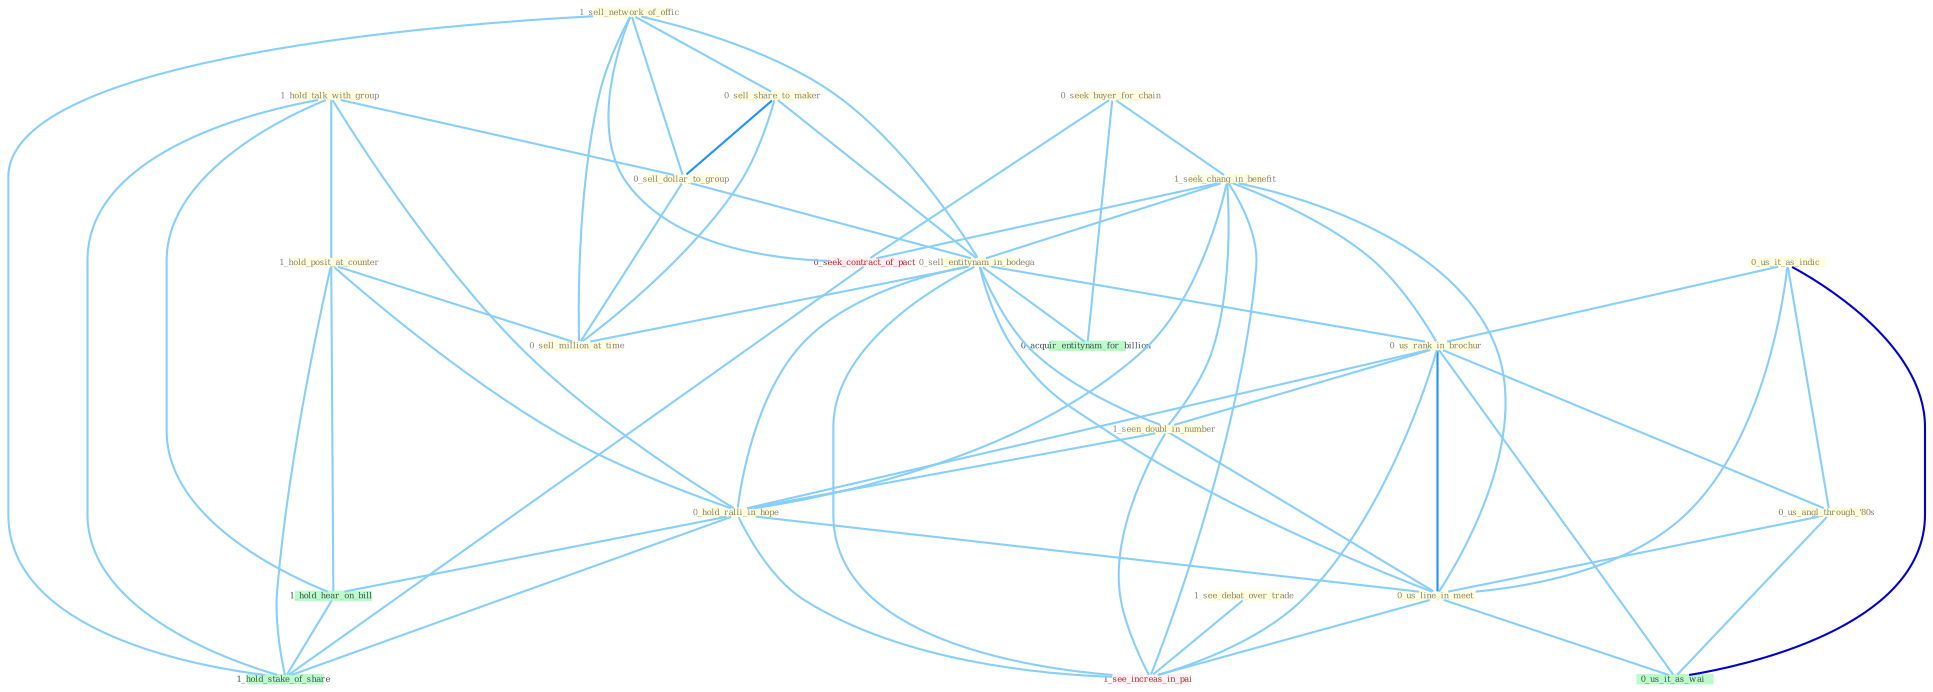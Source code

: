Graph G{ 
    node
    [shape=polygon,style=filled,width=.5,height=.06,color="#BDFCC9",fixedsize=true,fontsize=4,
    fontcolor="#2f4f4f"];
    {node
    [color="#ffffe0", fontcolor="#8b7d6b"] "1_sell_network_of_offic " "0_us_it_as_indic " "0_seek_buyer_for_chain " "1_hold_talk_with_group " "1_seek_chang_in_benefit " "1_hold_posit_at_counter " "0_sell_share_to_maker " "0_sell_dollar_to_group " "0_sell_entitynam_in_bodega " "0_us_rank_in_brochur " "0_sell_million_at_time " "0_us_angl_through_'80s " "1_seen_doubl_in_number " "1_see_debat_over_trade " "0_hold_ralli_in_hope " "0_us_line_in_meet "}
{node [color="#fff0f5", fontcolor="#b22222"] "0_seek_contract_of_pact " "1_see_increas_in_pai "}
edge [color="#B0E2FF"];

	"1_sell_network_of_offic " -- "0_sell_share_to_maker " [w="1", color="#87cefa" ];
	"1_sell_network_of_offic " -- "0_sell_dollar_to_group " [w="1", color="#87cefa" ];
	"1_sell_network_of_offic " -- "0_sell_entitynam_in_bodega " [w="1", color="#87cefa" ];
	"1_sell_network_of_offic " -- "0_sell_million_at_time " [w="1", color="#87cefa" ];
	"1_sell_network_of_offic " -- "0_seek_contract_of_pact " [w="1", color="#87cefa" ];
	"1_sell_network_of_offic " -- "1_hold_stake_of_share " [w="1", color="#87cefa" ];
	"0_us_it_as_indic " -- "0_us_rank_in_brochur " [w="1", color="#87cefa" ];
	"0_us_it_as_indic " -- "0_us_angl_through_'80s " [w="1", color="#87cefa" ];
	"0_us_it_as_indic " -- "0_us_line_in_meet " [w="1", color="#87cefa" ];
	"0_us_it_as_indic " -- "0_us_it_as_wai " [w="3", color="#0000cd" , len=0.6];
	"0_seek_buyer_for_chain " -- "1_seek_chang_in_benefit " [w="1", color="#87cefa" ];
	"0_seek_buyer_for_chain " -- "0_seek_contract_of_pact " [w="1", color="#87cefa" ];
	"0_seek_buyer_for_chain " -- "0_acquir_entitynam_for_billion " [w="1", color="#87cefa" ];
	"1_hold_talk_with_group " -- "1_hold_posit_at_counter " [w="1", color="#87cefa" ];
	"1_hold_talk_with_group " -- "0_sell_dollar_to_group " [w="1", color="#87cefa" ];
	"1_hold_talk_with_group " -- "0_hold_ralli_in_hope " [w="1", color="#87cefa" ];
	"1_hold_talk_with_group " -- "1_hold_hear_on_bill " [w="1", color="#87cefa" ];
	"1_hold_talk_with_group " -- "1_hold_stake_of_share " [w="1", color="#87cefa" ];
	"1_seek_chang_in_benefit " -- "0_sell_entitynam_in_bodega " [w="1", color="#87cefa" ];
	"1_seek_chang_in_benefit " -- "0_us_rank_in_brochur " [w="1", color="#87cefa" ];
	"1_seek_chang_in_benefit " -- "1_seen_doubl_in_number " [w="1", color="#87cefa" ];
	"1_seek_chang_in_benefit " -- "0_hold_ralli_in_hope " [w="1", color="#87cefa" ];
	"1_seek_chang_in_benefit " -- "0_us_line_in_meet " [w="1", color="#87cefa" ];
	"1_seek_chang_in_benefit " -- "0_seek_contract_of_pact " [w="1", color="#87cefa" ];
	"1_seek_chang_in_benefit " -- "1_see_increas_in_pai " [w="1", color="#87cefa" ];
	"1_hold_posit_at_counter " -- "0_sell_million_at_time " [w="1", color="#87cefa" ];
	"1_hold_posit_at_counter " -- "0_hold_ralli_in_hope " [w="1", color="#87cefa" ];
	"1_hold_posit_at_counter " -- "1_hold_hear_on_bill " [w="1", color="#87cefa" ];
	"1_hold_posit_at_counter " -- "1_hold_stake_of_share " [w="1", color="#87cefa" ];
	"0_sell_share_to_maker " -- "0_sell_dollar_to_group " [w="2", color="#1e90ff" , len=0.8];
	"0_sell_share_to_maker " -- "0_sell_entitynam_in_bodega " [w="1", color="#87cefa" ];
	"0_sell_share_to_maker " -- "0_sell_million_at_time " [w="1", color="#87cefa" ];
	"0_sell_dollar_to_group " -- "0_sell_entitynam_in_bodega " [w="1", color="#87cefa" ];
	"0_sell_dollar_to_group " -- "0_sell_million_at_time " [w="1", color="#87cefa" ];
	"0_sell_entitynam_in_bodega " -- "0_us_rank_in_brochur " [w="1", color="#87cefa" ];
	"0_sell_entitynam_in_bodega " -- "0_sell_million_at_time " [w="1", color="#87cefa" ];
	"0_sell_entitynam_in_bodega " -- "1_seen_doubl_in_number " [w="1", color="#87cefa" ];
	"0_sell_entitynam_in_bodega " -- "0_hold_ralli_in_hope " [w="1", color="#87cefa" ];
	"0_sell_entitynam_in_bodega " -- "0_us_line_in_meet " [w="1", color="#87cefa" ];
	"0_sell_entitynam_in_bodega " -- "0_acquir_entitynam_for_billion " [w="1", color="#87cefa" ];
	"0_sell_entitynam_in_bodega " -- "1_see_increas_in_pai " [w="1", color="#87cefa" ];
	"0_us_rank_in_brochur " -- "0_us_angl_through_'80s " [w="1", color="#87cefa" ];
	"0_us_rank_in_brochur " -- "1_seen_doubl_in_number " [w="1", color="#87cefa" ];
	"0_us_rank_in_brochur " -- "0_hold_ralli_in_hope " [w="1", color="#87cefa" ];
	"0_us_rank_in_brochur " -- "0_us_line_in_meet " [w="2", color="#1e90ff" , len=0.8];
	"0_us_rank_in_brochur " -- "0_us_it_as_wai " [w="1", color="#87cefa" ];
	"0_us_rank_in_brochur " -- "1_see_increas_in_pai " [w="1", color="#87cefa" ];
	"0_us_angl_through_'80s " -- "0_us_line_in_meet " [w="1", color="#87cefa" ];
	"0_us_angl_through_'80s " -- "0_us_it_as_wai " [w="1", color="#87cefa" ];
	"1_seen_doubl_in_number " -- "0_hold_ralli_in_hope " [w="1", color="#87cefa" ];
	"1_seen_doubl_in_number " -- "0_us_line_in_meet " [w="1", color="#87cefa" ];
	"1_seen_doubl_in_number " -- "1_see_increas_in_pai " [w="1", color="#87cefa" ];
	"1_see_debat_over_trade " -- "1_see_increas_in_pai " [w="1", color="#87cefa" ];
	"0_hold_ralli_in_hope " -- "0_us_line_in_meet " [w="1", color="#87cefa" ];
	"0_hold_ralli_in_hope " -- "1_see_increas_in_pai " [w="1", color="#87cefa" ];
	"0_hold_ralli_in_hope " -- "1_hold_hear_on_bill " [w="1", color="#87cefa" ];
	"0_hold_ralli_in_hope " -- "1_hold_stake_of_share " [w="1", color="#87cefa" ];
	"0_us_line_in_meet " -- "0_us_it_as_wai " [w="1", color="#87cefa" ];
	"0_us_line_in_meet " -- "1_see_increas_in_pai " [w="1", color="#87cefa" ];
	"0_seek_contract_of_pact " -- "1_hold_stake_of_share " [w="1", color="#87cefa" ];
	"1_hold_hear_on_bill " -- "1_hold_stake_of_share " [w="1", color="#87cefa" ];
}